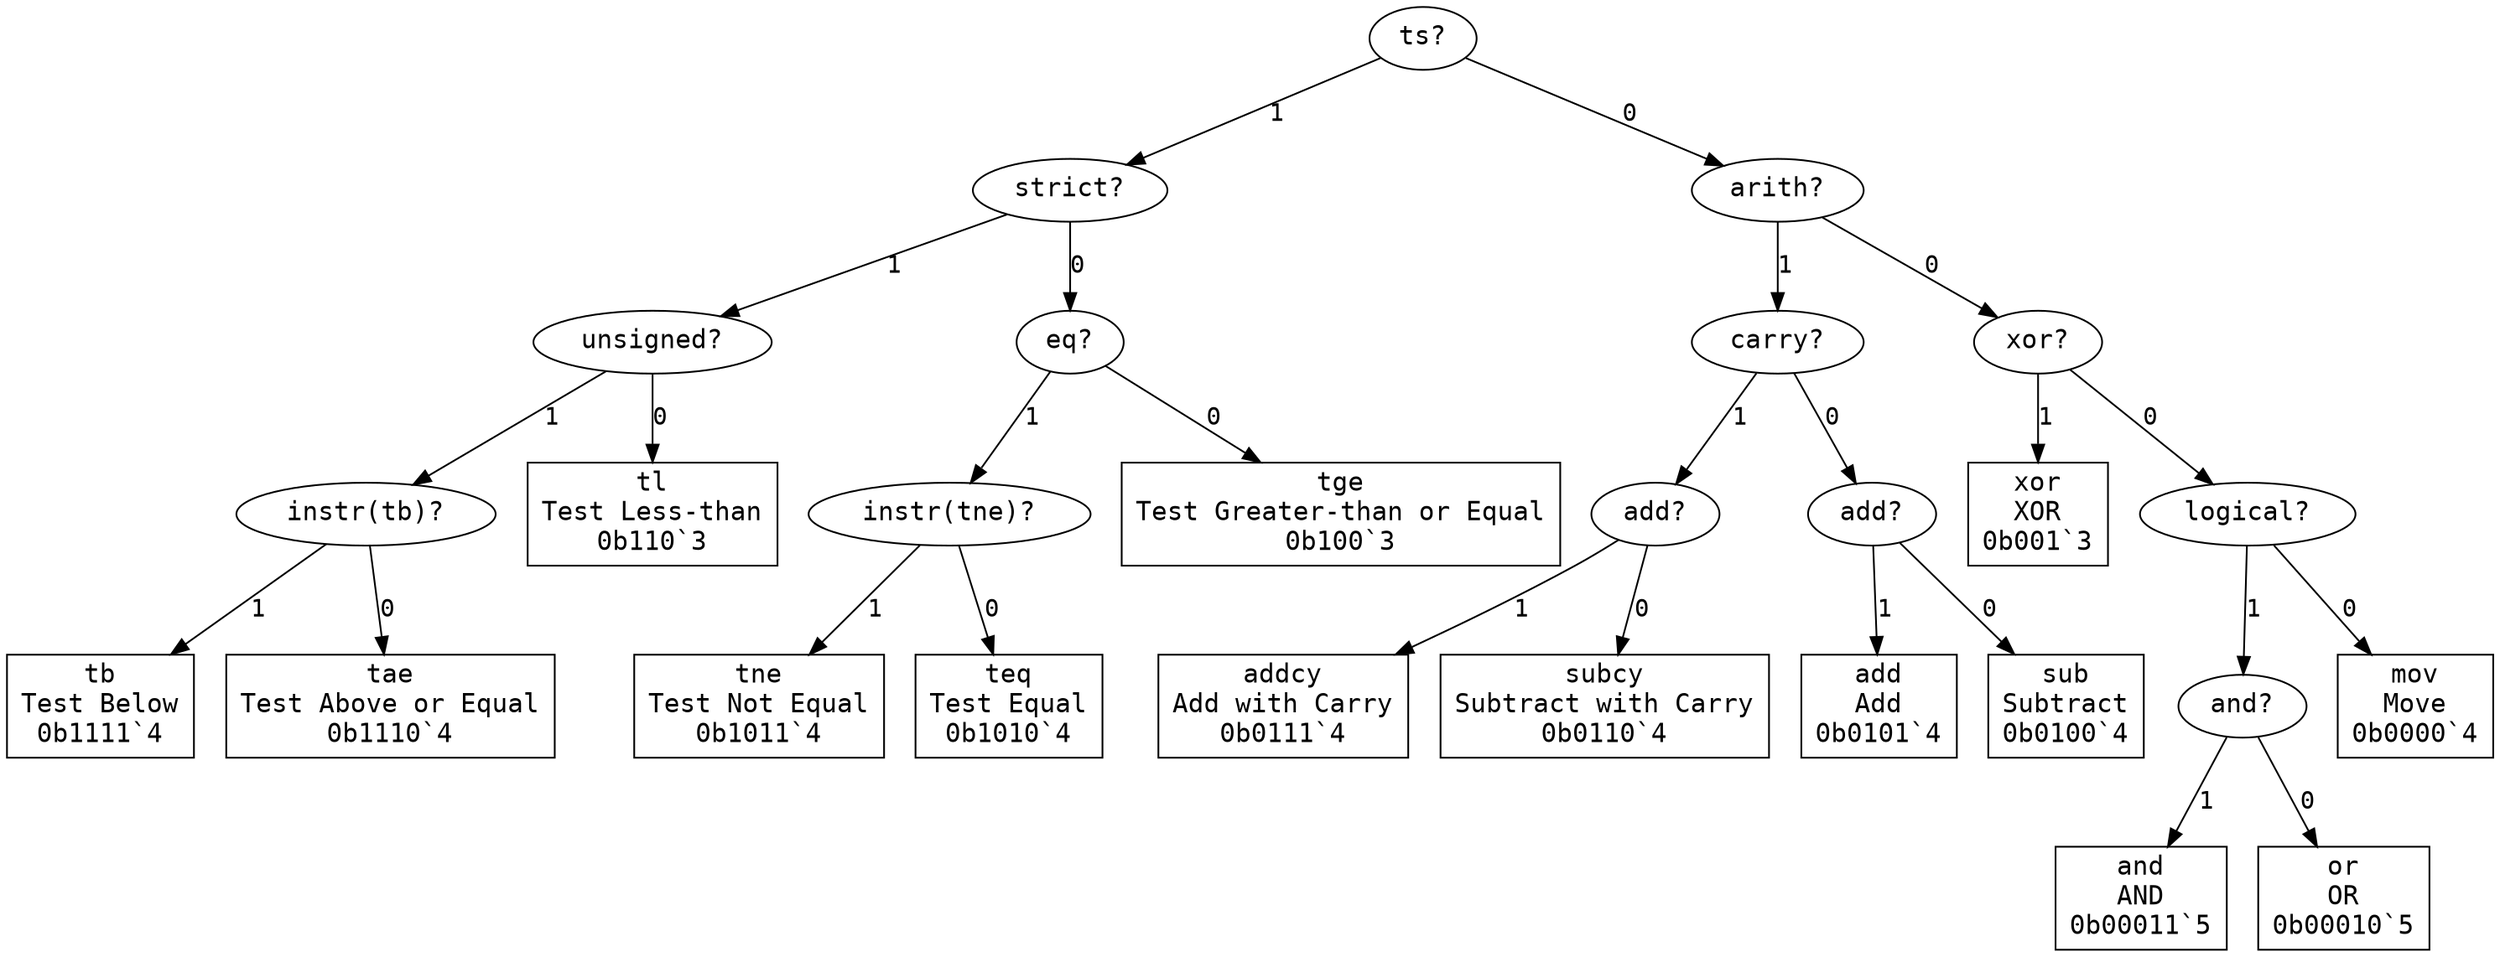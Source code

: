 digraph "Format rr(_)" {
  graph [dpi = 100, bgcolor="white"];
  node [fontname = "Courier", fontsize="15pt"];
  edge [fontname = "Courier"];
  "ts_15468535" [label = "ts?", shape = ellipse];
  "ts_15468535" -> "strict_555480" [label = "1"];
  "ts_15468535" -> "arith_11854115" [label = "0"];
  "strict_555480" [label = "strict?", shape = ellipse];
  "strict_555480" -> "unsigned_15854941" [label = "1"];
  "strict_555480" -> "eq_13984211" [label = "0"];
  "unsigned_15854941" [label = "unsigned?", shape = ellipse];
  "unsigned_15854941" -> "instr(tb)_6620893" [label = "1"];
  "unsigned_15854941" -> "tl_8913108" [label = "0"];
  "instr(tb)_6620893" [label = "instr(tb)?", shape = ellipse];
  "instr(tb)_6620893" -> "tb_7020844" [label = "1"];
  "instr(tb)_6620893" -> "tae_6900673" [label = "0"];
  "tb_7020844" [label = "tb\nTest Below\n0b1111`4", shape = rectangle];
  "tae_6900673" [label = "tae\nTest Above or Equal\n0b1110`4", shape = rectangle];
  "tl_8913108" [label = "tl\nTest Less-than\n0b110`3", shape = rectangle];
  "eq_13984211" [label = "eq?", shape = ellipse];
  "eq_13984211" -> "instr(tne)_15436207" [label = "1"];
  "eq_13984211" -> "tge_289938" [label = "0"];
  "instr(tne)_15436207" [label = "instr(tne)?", shape = ellipse];
  "instr(tne)_15436207" -> "tne_9691690" [label = "1"];
  "instr(tne)_15436207" -> "teq_6366130" [label = "0"];
  "tne_9691690" [label = "tne\nTest Not Equal\n0b1011`4", shape = rectangle];
  "teq_6366130" [label = "teq\nTest Equal\n0b1010`4", shape = rectangle];
  "tge_289938" [label = "tge\nTest Greater-than or Equal\n0b100`3", shape = rectangle];
  "arith_11854115" [label = "arith?", shape = ellipse];
  "arith_11854115" -> "carry_8195802" [label = "1"];
  "arith_11854115" -> "xor_2619008" [label = "0"];
  "carry_8195802" [label = "carry?", shape = ellipse];
  "carry_8195802" -> "add_1627692" [label = "1"];
  "carry_8195802" -> "add_1118135" [label = "0"];
  "add_1627692" [label = "add?", shape = ellipse];
  "add_1627692" -> "addcy_9991314" [label = "1"];
  "add_1627692" -> "subcy_4746204" [label = "0"];
  "addcy_9991314" [label = "addcy\nAdd with Carry\n0b0111`4", shape = rectangle];
  "subcy_4746204" [label = "subcy\nSubtract with Carry\n0b0110`4", shape = rectangle];
  "add_1118135" [label = "add?", shape = ellipse];
  "add_1118135" -> "add_13179919" [label = "1"];
  "add_1118135" -> "sub_2133549" [label = "0"];
  "add_13179919" [label = "add\nAdd\n0b0101`4", shape = rectangle];
  "sub_2133549" [label = "sub\nSubtract\n0b0100`4", shape = rectangle];
  "xor_2619008" [label = "xor?", shape = ellipse];
  "xor_2619008" -> "xor_16442135" [label = "1"];
  "xor_2619008" -> "logical_6897678" [label = "0"];
  "xor_16442135" [label = "xor\nXOR\n0b001`3", shape = rectangle];
  "logical_6897678" [label = "logical?", shape = ellipse];
  "logical_6897678" -> "and_9224350" [label = "1"];
  "logical_6897678" -> "mov_8131765" [label = "0"];
  "and_9224350" [label = "and?", shape = ellipse];
  "and_9224350" -> "and_14333479" [label = "1"];
  "and_9224350" -> "or_13437499" [label = "0"];
  "and_14333479" [label = "and\nAND\n0b00011`5", shape = rectangle];
  "or_13437499" [label = "or\nOR\n0b00010`5", shape = rectangle];
  "mov_8131765" [label = "mov\nMove\n0b0000`4", shape = rectangle];
}
